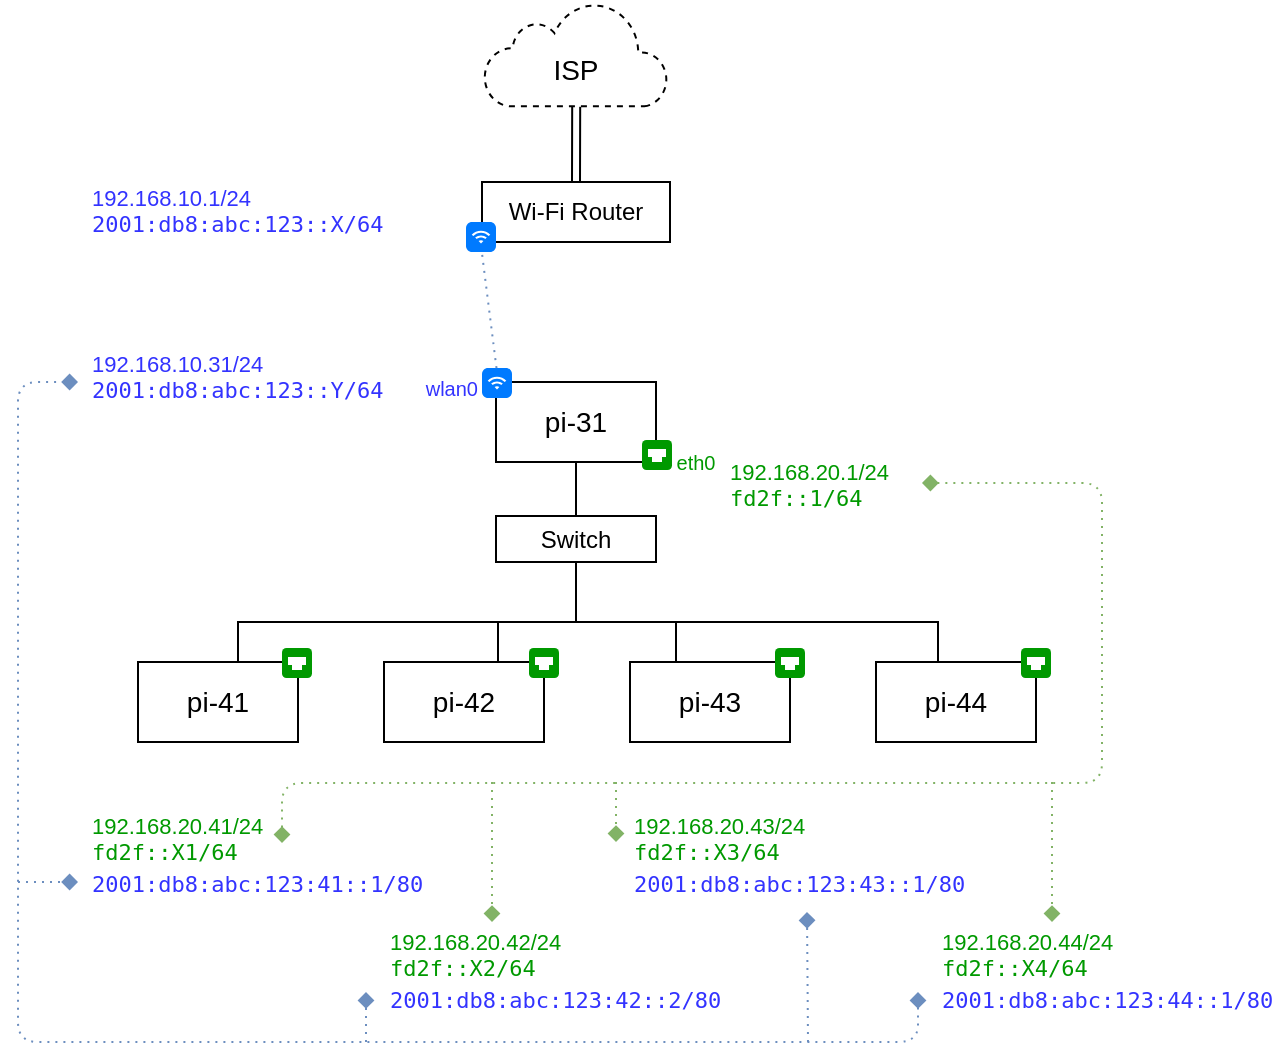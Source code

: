 <mxfile version="14.6.6" type="device"><diagram id="8r7APW-BYtFasy49s1x7" name="Page-1"><mxGraphModel dx="946" dy="640" grid="1" gridSize="10" guides="1" tooltips="1" connect="1" arrows="1" fold="1" page="1" pageScale="1" pageWidth="827" pageHeight="1169" math="0" shadow="0"><root><mxCell id="0"/><mxCell id="1" parent="0"/><mxCell id="1rg6Z9Uc9fzyP6uBxo9o-1" value="Wi-Fi Router" style="rounded=0;whiteSpace=wrap;html=1;" parent="1" vertex="1"><mxGeometry x="252" y="100" width="94" height="30" as="geometry"/></mxCell><mxCell id="1rg6Z9Uc9fzyP6uBxo9o-4" style="edgeStyle=orthogonalEdgeStyle;rounded=0;orthogonalLoop=1;jettySize=auto;html=1;entryX=0.5;entryY=0;entryDx=0;entryDy=0;endArrow=none;endFill=0;exitX=0.501;exitY=1.004;exitDx=0;exitDy=0;exitPerimeter=0;shape=link;fillColor=#f5f5f5;" parent="1" source="1rg6Z9Uc9fzyP6uBxo9o-92" target="1rg6Z9Uc9fzyP6uBxo9o-1" edge="1"><mxGeometry relative="1" as="geometry"><mxPoint x="299" y="70" as="sourcePoint"/></mxGeometry></mxCell><mxCell id="1rg6Z9Uc9fzyP6uBxo9o-10" style="edgeStyle=orthogonalEdgeStyle;rounded=0;orthogonalLoop=1;jettySize=auto;html=1;entryX=0.5;entryY=0;entryDx=0;entryDy=0;endArrow=none;endFill=0;" parent="1" source="1rg6Z9Uc9fzyP6uBxo9o-5" target="1rg6Z9Uc9fzyP6uBxo9o-9" edge="1"><mxGeometry relative="1" as="geometry"/></mxCell><mxCell id="1rg6Z9Uc9fzyP6uBxo9o-5" value="pi-31" style="rounded=0;whiteSpace=wrap;html=1;fontSize=14;" parent="1" vertex="1"><mxGeometry x="259" y="200" width="80" height="40" as="geometry"/></mxCell><mxCell id="1rg6Z9Uc9fzyP6uBxo9o-6" style="edgeStyle=orthogonalEdgeStyle;rounded=0;orthogonalLoop=1;jettySize=auto;html=1;exitX=0.5;exitY=1;exitDx=0;exitDy=0;" parent="1" source="1rg6Z9Uc9fzyP6uBxo9o-5" target="1rg6Z9Uc9fzyP6uBxo9o-5" edge="1"><mxGeometry relative="1" as="geometry"/></mxCell><mxCell id="1rg6Z9Uc9fzyP6uBxo9o-15" style="edgeStyle=orthogonalEdgeStyle;rounded=0;orthogonalLoop=1;jettySize=auto;html=1;entryX=0.5;entryY=0;entryDx=0;entryDy=0;endArrow=none;endFill=0;" parent="1" source="1rg6Z9Uc9fzyP6uBxo9o-9" target="1rg6Z9Uc9fzyP6uBxo9o-11" edge="1"><mxGeometry relative="1" as="geometry"><Array as="points"><mxPoint x="299" y="320"/><mxPoint x="130" y="320"/><mxPoint x="130" y="340"/></Array></mxGeometry></mxCell><mxCell id="1rg6Z9Uc9fzyP6uBxo9o-16" style="edgeStyle=orthogonalEdgeStyle;rounded=0;orthogonalLoop=1;jettySize=auto;html=1;endArrow=none;endFill=0;" parent="1" source="1rg6Z9Uc9fzyP6uBxo9o-9" target="1rg6Z9Uc9fzyP6uBxo9o-13" edge="1"><mxGeometry relative="1" as="geometry"><Array as="points"><mxPoint x="299" y="320"/><mxPoint x="260" y="320"/></Array></mxGeometry></mxCell><mxCell id="1rg6Z9Uc9fzyP6uBxo9o-18" style="edgeStyle=orthogonalEdgeStyle;rounded=0;orthogonalLoop=1;jettySize=auto;html=1;entryX=0.5;entryY=0;entryDx=0;entryDy=0;endArrow=none;endFill=0;" parent="1" source="1rg6Z9Uc9fzyP6uBxo9o-9" target="1rg6Z9Uc9fzyP6uBxo9o-14" edge="1"><mxGeometry relative="1" as="geometry"><Array as="points"><mxPoint x="299" y="320"/><mxPoint x="480" y="320"/><mxPoint x="480" y="340"/></Array></mxGeometry></mxCell><mxCell id="1rg6Z9Uc9fzyP6uBxo9o-19" style="edgeStyle=orthogonalEdgeStyle;rounded=0;orthogonalLoop=1;jettySize=auto;html=1;entryX=0.5;entryY=0;entryDx=0;entryDy=0;endArrow=none;endFill=0;" parent="1" source="1rg6Z9Uc9fzyP6uBxo9o-9" target="1rg6Z9Uc9fzyP6uBxo9o-12" edge="1"><mxGeometry relative="1" as="geometry"><Array as="points"><mxPoint x="299" y="320"/><mxPoint x="349" y="320"/></Array></mxGeometry></mxCell><mxCell id="1rg6Z9Uc9fzyP6uBxo9o-9" value="Switch" style="rounded=0;whiteSpace=wrap;html=1;" parent="1" vertex="1"><mxGeometry x="259" y="267" width="80" height="23" as="geometry"/></mxCell><mxCell id="1rg6Z9Uc9fzyP6uBxo9o-11" value="&lt;div style=&quot;font-size: 14px;&quot;&gt;pi-41&lt;/div&gt;" style="rounded=0;whiteSpace=wrap;html=1;fontSize=14;" parent="1" vertex="1"><mxGeometry x="80" y="340" width="80" height="40" as="geometry"/></mxCell><mxCell id="1rg6Z9Uc9fzyP6uBxo9o-12" value="&lt;div style=&quot;font-size: 14px;&quot;&gt;pi-43&lt;/div&gt;" style="rounded=0;whiteSpace=wrap;html=1;fontSize=14;" parent="1" vertex="1"><mxGeometry x="326" y="340" width="80" height="40" as="geometry"/></mxCell><mxCell id="1rg6Z9Uc9fzyP6uBxo9o-13" value="&lt;div style=&quot;font-size: 14px;&quot;&gt;pi-42&lt;/div&gt;" style="rounded=0;whiteSpace=wrap;html=1;fontSize=14;" parent="1" vertex="1"><mxGeometry x="203" y="340" width="80" height="40" as="geometry"/></mxCell><mxCell id="1rg6Z9Uc9fzyP6uBxo9o-14" value="&lt;div style=&quot;font-size: 14px;&quot;&gt;pi-44&lt;/div&gt;" style="rounded=0;whiteSpace=wrap;html=1;fontSize=14;" parent="1" vertex="1"><mxGeometry x="449" y="340" width="80" height="40" as="geometry"/></mxCell><mxCell id="1rg6Z9Uc9fzyP6uBxo9o-23" value="" style="html=1;strokeWidth=1;shadow=0;dashed=0;shape=mxgraph.ios7.misc.wifi;fillColor=#007AFF;strokeColor=none;buttonText=;strokeColor2=#222222;fontColor=#222222;fontSize=8;verticalLabelPosition=bottom;verticalAlign=top;align=center;" parent="1" vertex="1"><mxGeometry x="244" y="120" width="15" height="15" as="geometry"/></mxCell><mxCell id="1rg6Z9Uc9fzyP6uBxo9o-30" style="edgeStyle=orthogonalEdgeStyle;shape=link;rounded=0;orthogonalLoop=1;jettySize=auto;html=1;exitX=0.5;exitY=1;exitDx=0;exitDy=0;endArrow=none;endFill=0;" parent="1" source="1rg6Z9Uc9fzyP6uBxo9o-1" target="1rg6Z9Uc9fzyP6uBxo9o-1" edge="1"><mxGeometry relative="1" as="geometry"/></mxCell><mxCell id="1rg6Z9Uc9fzyP6uBxo9o-32" value="&lt;div style=&quot;font-size: 11px;&quot;&gt;192.168.10.1/24&lt;/div&gt;&lt;div style=&quot;font-size: 11px;&quot;&gt;&lt;code style=&quot;font-size: 11px;&quot;&gt;2001:db8:abc:123::X/64&lt;/code&gt;&lt;/div&gt;" style="text;html=1;strokeColor=none;fillColor=none;align=left;verticalAlign=top;whiteSpace=wrap;rounded=0;fontColor=#3333FF;fontSize=11;" parent="1" vertex="1"><mxGeometry x="55" y="95" width="40" height="20" as="geometry"/></mxCell><mxCell id="1rg6Z9Uc9fzyP6uBxo9o-35" value="&lt;div style=&quot;font-size: 11px;&quot;&gt;192.168.10.31/24&lt;/div&gt;&lt;div style=&quot;font-size: 11px;&quot;&gt;&lt;code style=&quot;font-size: 11px;&quot;&gt;2001:db8:abc:123::Y/64&lt;/code&gt;&lt;/div&gt;" style="text;html=1;strokeColor=none;fillColor=none;align=left;verticalAlign=bottom;whiteSpace=wrap;rounded=0;fontColor=#3333FF;fontSize=11;" parent="1" vertex="1"><mxGeometry x="55" y="193" width="40" height="20" as="geometry"/></mxCell><mxCell id="1rg6Z9Uc9fzyP6uBxo9o-24" value="" style="html=1;strokeWidth=1;shadow=0;dashed=0;shape=mxgraph.ios7.misc.wifi;fillColor=#007AFF;strokeColor=none;buttonText=;strokeColor2=#222222;fontColor=#222222;fontSize=8;verticalLabelPosition=bottom;verticalAlign=top;align=right;" parent="1" vertex="1"><mxGeometry x="252" y="193" width="15" height="15" as="geometry"/></mxCell><mxCell id="1rg6Z9Uc9fzyP6uBxo9o-37" value="wlan0" style="text;html=1;strokeColor=none;fillColor=none;align=right;verticalAlign=top;whiteSpace=wrap;rounded=0;fontSize=10;fontColor=#3333FF;" parent="1" vertex="1"><mxGeometry x="212" y="190.5" width="40" height="20" as="geometry"/></mxCell><mxCell id="1rg6Z9Uc9fzyP6uBxo9o-43" value="&lt;div style=&quot;font-size: 11px;&quot;&gt;192.168.20.1/24&lt;/div&gt;&lt;div style=&quot;font-size: 11px;&quot;&gt;&lt;code style=&quot;font-size: 11px;&quot;&gt;fd2f::1/64&lt;/code&gt;&lt;/div&gt;" style="text;html=1;strokeColor=none;fillColor=none;align=left;verticalAlign=bottom;whiteSpace=wrap;rounded=0;fontColor=#009900;fontSize=11;" parent="1" vertex="1"><mxGeometry x="374" y="247" width="40" height="20" as="geometry"/></mxCell><mxCell id="1rg6Z9Uc9fzyP6uBxo9o-57" value="" style="group" parent="1" vertex="1" connectable="0"><mxGeometry x="332" y="229" width="47" height="16" as="geometry"/></mxCell><mxCell id="1rg6Z9Uc9fzyP6uBxo9o-38" value="eth0" style="text;html=1;strokeColor=none;fillColor=none;align=center;verticalAlign=middle;whiteSpace=wrap;rounded=0;fontSize=10;fontColor=#009900;spacing=0;labelPosition=center;verticalLabelPosition=middle;" parent="1rg6Z9Uc9fzyP6uBxo9o-57" vertex="1"><mxGeometry x="7" y="6" width="40" height="10" as="geometry"/></mxCell><mxCell id="1rg6Z9Uc9fzyP6uBxo9o-56" value="" style="group" parent="1rg6Z9Uc9fzyP6uBxo9o-57" vertex="1" connectable="0"><mxGeometry width="15" height="15" as="geometry"/></mxCell><mxCell id="1rg6Z9Uc9fzyP6uBxo9o-55" value="" style="rounded=1;whiteSpace=wrap;html=1;fontSize=10;fontColor=#009900;align=left;strokeColor=none;fillColor=#009900;aspect=fixed;" parent="1rg6Z9Uc9fzyP6uBxo9o-56" vertex="1"><mxGeometry width="15" height="15" as="geometry"/></mxCell><mxCell id="1rg6Z9Uc9fzyP6uBxo9o-53" value="" style="whiteSpace=wrap;html=1;fontSize=10;fontColor=#009900;fillColor=#FFFFFF;align=left;strokeColor=none;" parent="1rg6Z9Uc9fzyP6uBxo9o-56" vertex="1"><mxGeometry x="3" y="4.5" width="9" height="4" as="geometry"/></mxCell><mxCell id="1rg6Z9Uc9fzyP6uBxo9o-54" value="" style="whiteSpace=wrap;html=1;fontSize=10;fontColor=#009900;fillColor=#FFFFFF;align=left;strokeColor=none;" parent="1rg6Z9Uc9fzyP6uBxo9o-56" vertex="1"><mxGeometry x="5" y="7" width="5" height="4" as="geometry"/></mxCell><mxCell id="1rg6Z9Uc9fzyP6uBxo9o-75" value="" style="group;align=right;" parent="1" vertex="1" connectable="0"><mxGeometry x="521.5" y="333" width="15" height="15" as="geometry"/></mxCell><mxCell id="1rg6Z9Uc9fzyP6uBxo9o-80" value="" style="group" parent="1rg6Z9Uc9fzyP6uBxo9o-75" vertex="1" connectable="0"><mxGeometry width="15" height="15" as="geometry"/></mxCell><mxCell id="1rg6Z9Uc9fzyP6uBxo9o-76" value="" style="rounded=1;whiteSpace=wrap;html=1;fontSize=10;fontColor=#009900;align=left;strokeColor=none;fillColor=#009900;aspect=fixed;" parent="1rg6Z9Uc9fzyP6uBxo9o-80" vertex="1"><mxGeometry width="15" height="15" as="geometry"/></mxCell><mxCell id="1rg6Z9Uc9fzyP6uBxo9o-77" value="" style="whiteSpace=wrap;html=1;fontSize=10;fontColor=#009900;fillColor=#FFFFFF;align=left;strokeColor=none;" parent="1rg6Z9Uc9fzyP6uBxo9o-80" vertex="1"><mxGeometry x="3" y="4.5" width="9" height="4" as="geometry"/></mxCell><mxCell id="1rg6Z9Uc9fzyP6uBxo9o-78" value="" style="whiteSpace=wrap;html=1;fontSize=10;fontColor=#009900;fillColor=#FFFFFF;align=left;strokeColor=none;" parent="1rg6Z9Uc9fzyP6uBxo9o-80" vertex="1"><mxGeometry x="5" y="7" width="5" height="4" as="geometry"/></mxCell><mxCell id="1rg6Z9Uc9fzyP6uBxo9o-82" value="" style="group;align=right;" parent="1" vertex="1" connectable="0"><mxGeometry x="398.5" y="333" width="15" height="15" as="geometry"/></mxCell><mxCell id="1rg6Z9Uc9fzyP6uBxo9o-83" value="" style="group" parent="1rg6Z9Uc9fzyP6uBxo9o-82" vertex="1" connectable="0"><mxGeometry width="15" height="15" as="geometry"/></mxCell><mxCell id="1rg6Z9Uc9fzyP6uBxo9o-84" value="" style="rounded=1;whiteSpace=wrap;html=1;fontSize=10;fontColor=#009900;align=left;strokeColor=none;fillColor=#009900;aspect=fixed;" parent="1rg6Z9Uc9fzyP6uBxo9o-83" vertex="1"><mxGeometry width="15" height="15" as="geometry"/></mxCell><mxCell id="1rg6Z9Uc9fzyP6uBxo9o-85" value="" style="whiteSpace=wrap;html=1;fontSize=10;fontColor=#009900;fillColor=#FFFFFF;align=left;strokeColor=none;" parent="1rg6Z9Uc9fzyP6uBxo9o-83" vertex="1"><mxGeometry x="3" y="4.5" width="9" height="4" as="geometry"/></mxCell><mxCell id="1rg6Z9Uc9fzyP6uBxo9o-86" value="" style="whiteSpace=wrap;html=1;fontSize=10;fontColor=#009900;fillColor=#FFFFFF;align=left;strokeColor=none;" parent="1rg6Z9Uc9fzyP6uBxo9o-83" vertex="1"><mxGeometry x="5" y="7" width="5" height="4" as="geometry"/></mxCell><mxCell id="1rg6Z9Uc9fzyP6uBxo9o-87" value="" style="group;align=right;" parent="1" vertex="1" connectable="0"><mxGeometry x="275.5" y="333" width="15" height="15" as="geometry"/></mxCell><mxCell id="1rg6Z9Uc9fzyP6uBxo9o-88" value="" style="group" parent="1rg6Z9Uc9fzyP6uBxo9o-87" vertex="1" connectable="0"><mxGeometry width="15" height="15" as="geometry"/></mxCell><mxCell id="1rg6Z9Uc9fzyP6uBxo9o-89" value="" style="rounded=1;whiteSpace=wrap;html=1;fontSize=10;fontColor=#009900;align=left;strokeColor=none;fillColor=#009900;aspect=fixed;" parent="1rg6Z9Uc9fzyP6uBxo9o-88" vertex="1"><mxGeometry width="15" height="15" as="geometry"/></mxCell><mxCell id="1rg6Z9Uc9fzyP6uBxo9o-90" value="" style="whiteSpace=wrap;html=1;fontSize=10;fontColor=#009900;fillColor=#FFFFFF;align=left;strokeColor=none;" parent="1rg6Z9Uc9fzyP6uBxo9o-88" vertex="1"><mxGeometry x="3" y="4.5" width="9" height="4" as="geometry"/></mxCell><mxCell id="1rg6Z9Uc9fzyP6uBxo9o-91" value="" style="whiteSpace=wrap;html=1;fontSize=10;fontColor=#009900;fillColor=#FFFFFF;align=left;strokeColor=none;" parent="1rg6Z9Uc9fzyP6uBxo9o-88" vertex="1"><mxGeometry x="5" y="7" width="5" height="4" as="geometry"/></mxCell><mxCell id="1rg6Z9Uc9fzyP6uBxo9o-60" value="" style="group;align=right;" parent="1" vertex="1" connectable="0"><mxGeometry x="152" y="333" width="15" height="15" as="geometry"/></mxCell><mxCell id="1rg6Z9Uc9fzyP6uBxo9o-61" value="" style="rounded=1;whiteSpace=wrap;html=1;fontSize=10;fontColor=#009900;align=left;strokeColor=none;fillColor=#009900;aspect=fixed;" parent="1rg6Z9Uc9fzyP6uBxo9o-60" vertex="1"><mxGeometry width="15" height="15" as="geometry"/></mxCell><mxCell id="1rg6Z9Uc9fzyP6uBxo9o-62" value="" style="whiteSpace=wrap;html=1;fontSize=10;fontColor=#009900;fillColor=#FFFFFF;align=left;strokeColor=none;" parent="1rg6Z9Uc9fzyP6uBxo9o-60" vertex="1"><mxGeometry x="3" y="4.5" width="9" height="4" as="geometry"/></mxCell><mxCell id="1rg6Z9Uc9fzyP6uBxo9o-63" value="" style="whiteSpace=wrap;html=1;fontSize=10;fontColor=#009900;fillColor=#FFFFFF;align=left;strokeColor=none;" parent="1rg6Z9Uc9fzyP6uBxo9o-60" vertex="1"><mxGeometry x="5" y="7" width="5" height="4" as="geometry"/></mxCell><mxCell id="1rg6Z9Uc9fzyP6uBxo9o-92" value="" style="html=1;verticalLabelPosition=bottom;align=center;labelBackgroundColor=#ffffff;verticalAlign=top;strokeWidth=1;shadow=0;dashed=1;shape=mxgraph.ios7.icons.cloud;fontSize=10;fontColor=#009900;fillColor=#FFFFFF;" parent="1" vertex="1"><mxGeometry x="253.13" y="10" width="91.75" height="52.18" as="geometry"/></mxCell><mxCell id="1rg6Z9Uc9fzyP6uBxo9o-93" value="ISP" style="text;html=1;strokeColor=none;fillColor=none;align=center;verticalAlign=middle;whiteSpace=wrap;rounded=0;fontSize=14;" parent="1" vertex="1"><mxGeometry x="279" y="34" width="40" height="20" as="geometry"/></mxCell><mxCell id="1rg6Z9Uc9fzyP6uBxo9o-99" value="" style="group" parent="1" vertex="1" connectable="0"><mxGeometry x="204" y="467" width="40" height="54" as="geometry"/></mxCell><mxCell id="1rg6Z9Uc9fzyP6uBxo9o-96" value="&lt;div style=&quot;font-size: 11px&quot;&gt;192.168.20.42/24&lt;/div&gt;&lt;code style=&quot;font-size: 11px&quot;&gt;fd2f::X2/64&lt;/code&gt;" style="text;html=1;strokeColor=none;fillColor=none;align=left;verticalAlign=top;whiteSpace=wrap;rounded=0;fontColor=#009900;fontSize=11;" parent="1rg6Z9Uc9fzyP6uBxo9o-99" vertex="1"><mxGeometry width="40" height="20" as="geometry"/></mxCell><mxCell id="1rg6Z9Uc9fzyP6uBxo9o-98" value="&lt;code style=&quot;font-size: 11px;&quot;&gt;2001:db8:abc:123:42::2/80&lt;/code&gt;" style="text;html=1;strokeColor=none;fillColor=none;align=left;verticalAlign=bottom;whiteSpace=wrap;rounded=0;fontColor=#3333FF;fontSize=11;" parent="1rg6Z9Uc9fzyP6uBxo9o-99" vertex="1"><mxGeometry y="31" width="40" height="20" as="geometry"/></mxCell><mxCell id="1rg6Z9Uc9fzyP6uBxo9o-100" value="" style="group" parent="1" vertex="1" connectable="0"><mxGeometry x="55" y="409" width="40" height="54" as="geometry"/></mxCell><mxCell id="1rg6Z9Uc9fzyP6uBxo9o-95" value="&lt;div style=&quot;font-size: 11px&quot;&gt;192.168.20.41/24&lt;code style=&quot;font-size: 11px&quot;&gt;&lt;br style=&quot;font-size: 11px&quot;&gt;&lt;/code&gt;&lt;/div&gt;&lt;div style=&quot;font-size: 11px&quot;&gt;&lt;code style=&quot;font-size: 11px&quot;&gt;fd2f::X1/64&lt;/code&gt;&lt;/div&gt;" style="text;html=1;strokeColor=none;fillColor=none;align=left;verticalAlign=top;whiteSpace=wrap;rounded=0;fontColor=#009900;fontSize=11;" parent="1rg6Z9Uc9fzyP6uBxo9o-100" vertex="1"><mxGeometry width="40" height="20" as="geometry"/></mxCell><mxCell id="1rg6Z9Uc9fzyP6uBxo9o-97" value="&lt;code style=&quot;font-size: 11px;&quot;&gt;2001:db8:abc:123:41::1/80&lt;/code&gt;" style="text;html=1;strokeColor=none;fillColor=none;align=left;verticalAlign=bottom;whiteSpace=wrap;rounded=0;fontColor=#3333FF;fontSize=11;" parent="1rg6Z9Uc9fzyP6uBxo9o-100" vertex="1"><mxGeometry y="31" width="40" height="20" as="geometry"/></mxCell><mxCell id="1rg6Z9Uc9fzyP6uBxo9o-101" value="" style="endArrow=diamond;dashed=1;html=1;dashPattern=1 3;strokeWidth=1;shadow=0;fontSize=14;fontColor=#000000;fillColor=#d5e8d4;strokeColor=#82b366;endFill=1;startArrow=diamond;startFill=1;" parent="1" edge="1"><mxGeometry width="50" height="50" relative="1" as="geometry"><mxPoint x="152" y="430.5" as="sourcePoint"/><mxPoint x="472" y="250.5" as="targetPoint"/><Array as="points"><mxPoint x="152" y="400.5"/><mxPoint x="562" y="400.5"/><mxPoint x="562" y="250.5"/></Array></mxGeometry></mxCell><mxCell id="1rg6Z9Uc9fzyP6uBxo9o-102" value="" style="endArrow=diamond;dashed=1;html=1;dashPattern=1 3;strokeWidth=1;shadow=0;fontSize=14;fontColor=#000000;fillColor=#dae8fc;strokeColor=#6c8ebf;endFill=1;startArrow=diamond;startFill=1;" parent="1" edge="1"><mxGeometry width="50" height="50" relative="1" as="geometry"><mxPoint x="470" y="505" as="sourcePoint"/><mxPoint x="50" y="200" as="targetPoint"/><Array as="points"><mxPoint x="470" y="530"/><mxPoint x="20" y="530"/><mxPoint x="20" y="500"/><mxPoint x="20" y="200"/></Array></mxGeometry></mxCell><mxCell id="1rg6Z9Uc9fzyP6uBxo9o-103" value="" style="endArrow=diamond;dashed=1;html=1;dashPattern=1 3;strokeWidth=1;shadow=0;fontSize=14;fontColor=#000000;fillColor=#dae8fc;strokeColor=#6c8ebf;endFill=1;" parent="1" edge="1"><mxGeometry width="50" height="50" relative="1" as="geometry"><mxPoint x="20" y="450" as="sourcePoint"/><mxPoint x="50" y="450" as="targetPoint"/></mxGeometry></mxCell><mxCell id="1rg6Z9Uc9fzyP6uBxo9o-104" value="" style="endArrow=diamond;dashed=1;html=1;dashPattern=1 3;strokeWidth=1;shadow=0;fontSize=14;fontColor=#000000;fillColor=#d5e8d4;strokeColor=#82b366;endFill=1;" parent="1" edge="1"><mxGeometry width="50" height="50" relative="1" as="geometry"><mxPoint x="257" y="400" as="sourcePoint"/><mxPoint x="257" y="470" as="targetPoint"/></mxGeometry></mxCell><mxCell id="1rg6Z9Uc9fzyP6uBxo9o-105" value="" style="group" parent="1" vertex="1" connectable="0"><mxGeometry x="326" y="409" width="40" height="54" as="geometry"/></mxCell><mxCell id="1rg6Z9Uc9fzyP6uBxo9o-106" value="&lt;div style=&quot;font-size: 11px&quot;&gt;192.168.20.43/24&lt;/div&gt;&lt;code style=&quot;font-size: 11px&quot;&gt;fd2f::X3/64&lt;/code&gt;" style="text;html=1;strokeColor=none;fillColor=none;align=left;verticalAlign=top;whiteSpace=wrap;rounded=0;fontColor=#009900;fontSize=11;" parent="1rg6Z9Uc9fzyP6uBxo9o-105" vertex="1"><mxGeometry width="40" height="20" as="geometry"/></mxCell><mxCell id="1rg6Z9Uc9fzyP6uBxo9o-107" value="&lt;code style=&quot;font-size: 11px;&quot;&gt;2001:db8:abc:123:43::1/80&lt;/code&gt;" style="text;html=1;strokeColor=none;fillColor=none;align=left;verticalAlign=bottom;whiteSpace=wrap;rounded=0;fontColor=#3333FF;fontSize=11;" parent="1rg6Z9Uc9fzyP6uBxo9o-105" vertex="1"><mxGeometry y="31" width="40" height="20" as="geometry"/></mxCell><mxCell id="1rg6Z9Uc9fzyP6uBxo9o-108" value="" style="endArrow=diamond;dashed=1;html=1;dashPattern=1 3;strokeWidth=1;shadow=0;fontSize=14;fontColor=#000000;fillColor=#d5e8d4;strokeColor=#82b366;endFill=1;" parent="1" edge="1"><mxGeometry width="50" height="50" relative="1" as="geometry"><mxPoint x="319" y="400" as="sourcePoint"/><mxPoint x="319" y="430" as="targetPoint"/></mxGeometry></mxCell><mxCell id="1rg6Z9Uc9fzyP6uBxo9o-109" value="" style="endArrow=diamond;dashed=1;html=1;dashPattern=1 3;strokeWidth=1;shadow=0;fontSize=14;fontColor=#000000;fillColor=#dae8fc;strokeColor=#6c8ebf;endFill=1;" parent="1" edge="1"><mxGeometry width="50" height="50" relative="1" as="geometry"><mxPoint x="194" y="530" as="sourcePoint"/><mxPoint x="194" y="505" as="targetPoint"/></mxGeometry></mxCell><mxCell id="1rg6Z9Uc9fzyP6uBxo9o-110" value="" style="group" parent="1" vertex="1" connectable="0"><mxGeometry x="480" y="467" width="40" height="54" as="geometry"/></mxCell><mxCell id="1rg6Z9Uc9fzyP6uBxo9o-111" value="&lt;div style=&quot;font-size: 11px&quot;&gt;192.168.20.44/24&lt;/div&gt;&lt;code style=&quot;font-size: 11px&quot;&gt;fd2f::X4/64&lt;/code&gt;" style="text;html=1;strokeColor=none;fillColor=none;align=left;verticalAlign=top;whiteSpace=wrap;rounded=0;fontColor=#009900;fontSize=11;" parent="1rg6Z9Uc9fzyP6uBxo9o-110" vertex="1"><mxGeometry width="40" height="20" as="geometry"/></mxCell><mxCell id="1rg6Z9Uc9fzyP6uBxo9o-112" value="&lt;code style=&quot;font-size: 11px;&quot;&gt;2001:db8:abc:123:44::1/80&lt;/code&gt;" style="text;html=1;strokeColor=none;fillColor=none;align=left;verticalAlign=bottom;whiteSpace=wrap;rounded=0;fontColor=#3333FF;fontSize=11;" parent="1rg6Z9Uc9fzyP6uBxo9o-110" vertex="1"><mxGeometry y="31" width="40" height="20" as="geometry"/></mxCell><mxCell id="1rg6Z9Uc9fzyP6uBxo9o-115" value="" style="endArrow=diamond;dashed=1;html=1;dashPattern=1 3;strokeWidth=1;shadow=0;fontSize=14;fontColor=#000000;fillColor=#d5e8d4;strokeColor=#82b366;endFill=1;" parent="1" edge="1"><mxGeometry width="50" height="50" relative="1" as="geometry"><mxPoint x="537" y="400.0" as="sourcePoint"/><mxPoint x="537" y="470" as="targetPoint"/></mxGeometry></mxCell><mxCell id="qfGM9YO9K6V5moF0F4hR-6" value="" style="endArrow=none;dashed=1;html=1;dashPattern=1 3;strokeWidth=1;fillColor=#dae8fc;strokeColor=#6c8ebf;entryX=0.533;entryY=1.044;entryDx=0;entryDy=0;entryPerimeter=0;exitX=0.483;exitY=0.002;exitDx=0;exitDy=0;exitPerimeter=0;" parent="1" source="1rg6Z9Uc9fzyP6uBxo9o-24" target="1rg6Z9Uc9fzyP6uBxo9o-23" edge="1"><mxGeometry width="50" height="50" relative="1" as="geometry"><mxPoint x="260" y="190" as="sourcePoint"/><mxPoint x="252" y="150" as="targetPoint"/></mxGeometry></mxCell><mxCell id="6hd8yxUyunkLPJWpyth5-1" value="" style="endArrow=diamond;dashed=1;html=1;dashPattern=1 3;strokeWidth=1;shadow=0;fontSize=14;fontColor=#000000;fillColor=#dae8fc;strokeColor=#6c8ebf;endFill=1;" edge="1" parent="1"><mxGeometry width="50" height="50" relative="1" as="geometry"><mxPoint x="415" y="530" as="sourcePoint"/><mxPoint x="414.5" y="465" as="targetPoint"/></mxGeometry></mxCell></root></mxGraphModel></diagram></mxfile>